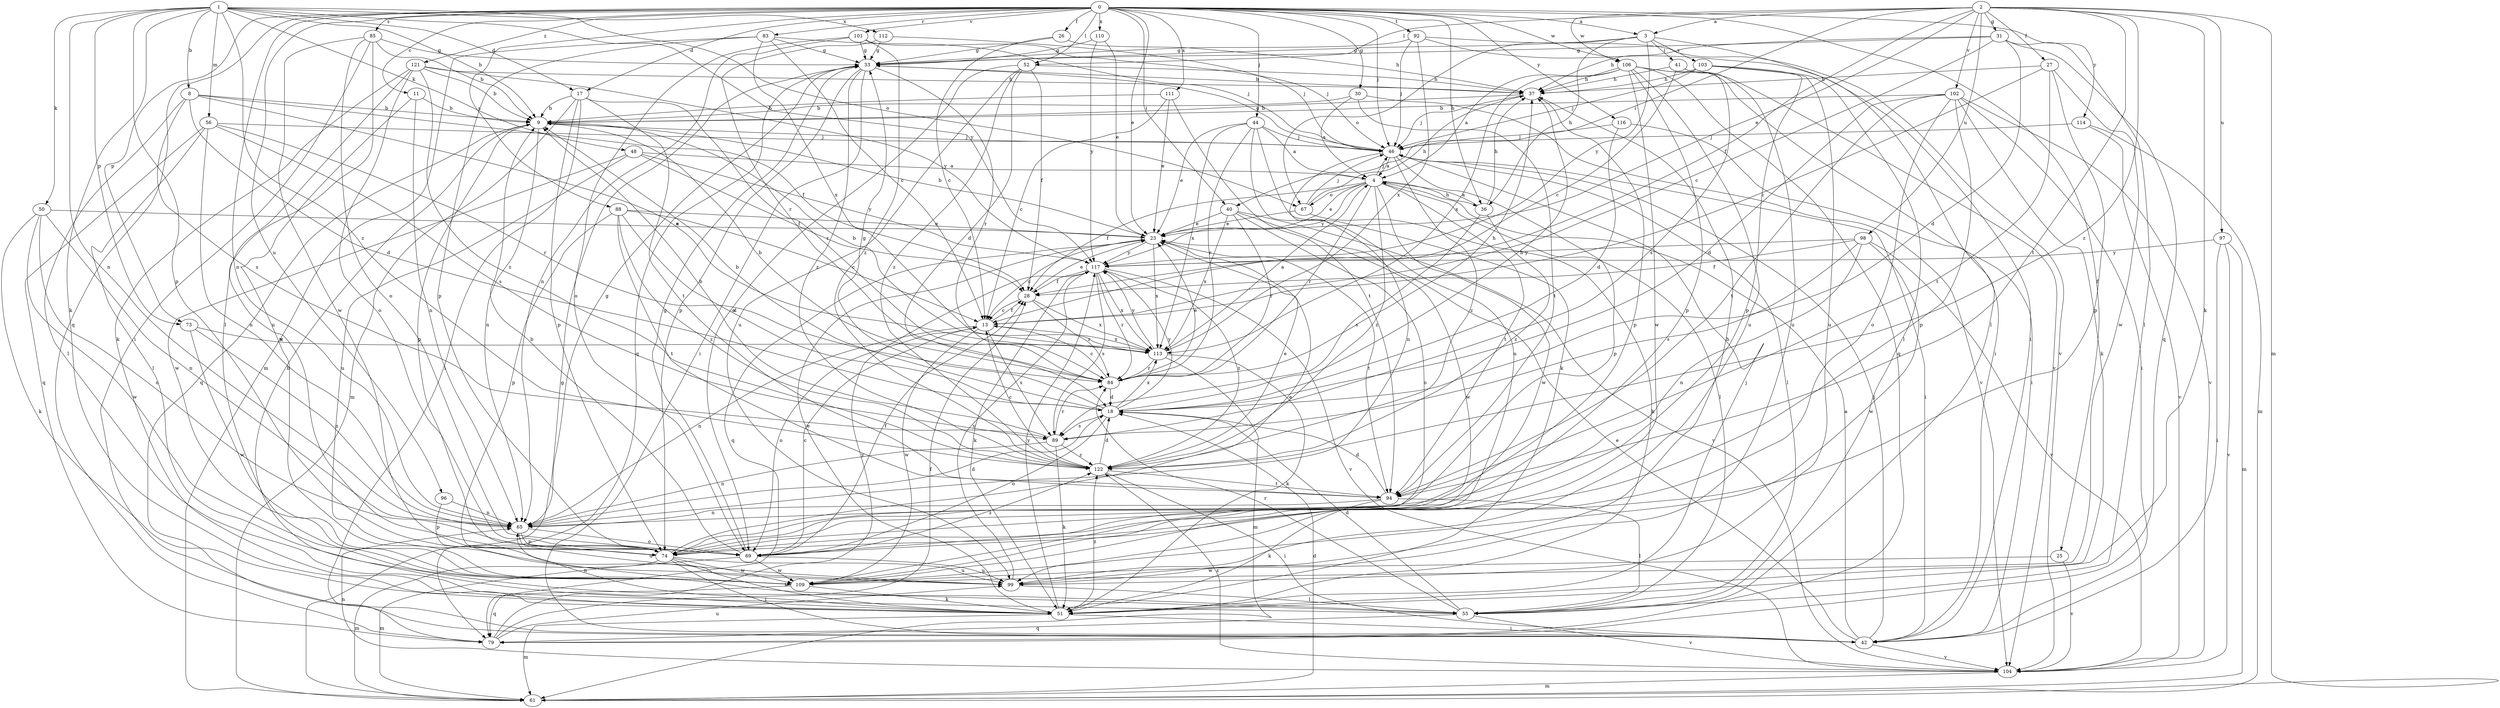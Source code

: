 strict digraph  {
0;
1;
2;
3;
4;
8;
9;
11;
13;
17;
18;
23;
25;
26;
27;
28;
30;
31;
33;
36;
37;
40;
41;
42;
44;
46;
48;
50;
51;
52;
55;
56;
61;
65;
67;
69;
73;
74;
79;
83;
84;
85;
88;
89;
92;
94;
96;
97;
98;
99;
101;
102;
103;
104;
106;
109;
110;
111;
112;
113;
114;
116;
117;
121;
122;
0 -> 3  [label=a];
0 -> 11  [label=c];
0 -> 17  [label=d];
0 -> 23  [label=e];
0 -> 25  [label=f];
0 -> 26  [label=f];
0 -> 30  [label=g];
0 -> 36  [label=h];
0 -> 40  [label=i];
0 -> 44  [label=j];
0 -> 46  [label=j];
0 -> 52  [label=l];
0 -> 65  [label=n];
0 -> 73  [label=p];
0 -> 79  [label=q];
0 -> 83  [label=r];
0 -> 85  [label=s];
0 -> 88  [label=s];
0 -> 92  [label=t];
0 -> 96  [label=u];
0 -> 101  [label=v];
0 -> 106  [label=w];
0 -> 110  [label=x];
0 -> 111  [label=x];
0 -> 114  [label=y];
0 -> 116  [label=y];
0 -> 121  [label=z];
1 -> 8  [label=b];
1 -> 9  [label=b];
1 -> 17  [label=d];
1 -> 48  [label=k];
1 -> 50  [label=k];
1 -> 51  [label=k];
1 -> 56  [label=m];
1 -> 65  [label=n];
1 -> 67  [label=o];
1 -> 73  [label=p];
1 -> 74  [label=p];
1 -> 112  [label=x];
1 -> 117  [label=y];
1 -> 122  [label=z];
2 -> 3  [label=a];
2 -> 23  [label=e];
2 -> 27  [label=f];
2 -> 28  [label=f];
2 -> 31  [label=g];
2 -> 40  [label=i];
2 -> 51  [label=k];
2 -> 52  [label=l];
2 -> 61  [label=m];
2 -> 94  [label=t];
2 -> 97  [label=u];
2 -> 98  [label=u];
2 -> 102  [label=v];
2 -> 106  [label=w];
2 -> 122  [label=z];
3 -> 33  [label=g];
3 -> 36  [label=h];
3 -> 41  [label=i];
3 -> 55  [label=l];
3 -> 67  [label=o];
3 -> 103  [label=v];
3 -> 117  [label=y];
4 -> 23  [label=e];
4 -> 28  [label=f];
4 -> 36  [label=h];
4 -> 46  [label=j];
4 -> 55  [label=l];
4 -> 67  [label=o];
4 -> 84  [label=r];
4 -> 94  [label=t];
4 -> 109  [label=w];
4 -> 117  [label=y];
4 -> 122  [label=z];
8 -> 9  [label=b];
8 -> 18  [label=d];
8 -> 28  [label=f];
8 -> 55  [label=l];
8 -> 89  [label=s];
8 -> 113  [label=x];
9 -> 46  [label=j];
9 -> 65  [label=n];
9 -> 74  [label=p];
9 -> 79  [label=q];
11 -> 9  [label=b];
11 -> 65  [label=n];
11 -> 109  [label=w];
13 -> 28  [label=f];
13 -> 65  [label=n];
13 -> 69  [label=o];
13 -> 89  [label=s];
13 -> 109  [label=w];
13 -> 113  [label=x];
17 -> 9  [label=b];
17 -> 42  [label=i];
17 -> 61  [label=m];
17 -> 74  [label=p];
17 -> 84  [label=r];
17 -> 94  [label=t];
18 -> 9  [label=b];
18 -> 33  [label=g];
18 -> 37  [label=h];
18 -> 69  [label=o];
18 -> 89  [label=s];
18 -> 113  [label=x];
18 -> 117  [label=y];
23 -> 9  [label=b];
23 -> 13  [label=c];
23 -> 79  [label=q];
23 -> 94  [label=t];
23 -> 113  [label=x];
23 -> 117  [label=y];
25 -> 104  [label=v];
25 -> 109  [label=w];
26 -> 13  [label=c];
26 -> 33  [label=g];
26 -> 37  [label=h];
27 -> 13  [label=c];
27 -> 37  [label=h];
27 -> 74  [label=p];
27 -> 94  [label=t];
27 -> 109  [label=w];
28 -> 13  [label=c];
28 -> 23  [label=e];
28 -> 84  [label=r];
28 -> 113  [label=x];
30 -> 4  [label=a];
30 -> 9  [label=b];
30 -> 94  [label=t];
30 -> 104  [label=v];
31 -> 13  [label=c];
31 -> 18  [label=d];
31 -> 33  [label=g];
31 -> 37  [label=h];
31 -> 55  [label=l];
31 -> 79  [label=q];
33 -> 37  [label=h];
33 -> 42  [label=i];
33 -> 74  [label=p];
33 -> 79  [label=q];
33 -> 84  [label=r];
33 -> 122  [label=z];
36 -> 4  [label=a];
36 -> 37  [label=h];
36 -> 89  [label=s];
36 -> 122  [label=z];
37 -> 9  [label=b];
37 -> 46  [label=j];
37 -> 74  [label=p];
40 -> 23  [label=e];
40 -> 69  [label=o];
40 -> 84  [label=r];
40 -> 104  [label=v];
40 -> 109  [label=w];
40 -> 113  [label=x];
41 -> 13  [label=c];
41 -> 37  [label=h];
41 -> 89  [label=s];
41 -> 99  [label=u];
42 -> 4  [label=a];
42 -> 23  [label=e];
42 -> 46  [label=j];
42 -> 104  [label=v];
44 -> 4  [label=a];
44 -> 23  [label=e];
44 -> 46  [label=j];
44 -> 51  [label=k];
44 -> 84  [label=r];
44 -> 99  [label=u];
44 -> 113  [label=x];
46 -> 4  [label=a];
46 -> 33  [label=g];
46 -> 42  [label=i];
46 -> 55  [label=l];
46 -> 65  [label=n];
46 -> 74  [label=p];
46 -> 122  [label=z];
48 -> 4  [label=a];
48 -> 28  [label=f];
48 -> 99  [label=u];
48 -> 109  [label=w];
48 -> 117  [label=y];
50 -> 23  [label=e];
50 -> 51  [label=k];
50 -> 65  [label=n];
50 -> 69  [label=o];
50 -> 109  [label=w];
51 -> 9  [label=b];
51 -> 23  [label=e];
51 -> 42  [label=i];
51 -> 46  [label=j];
51 -> 61  [label=m];
51 -> 65  [label=n];
51 -> 117  [label=y];
51 -> 122  [label=z];
52 -> 18  [label=d];
52 -> 28  [label=f];
52 -> 37  [label=h];
52 -> 69  [label=o];
52 -> 99  [label=u];
52 -> 122  [label=z];
55 -> 18  [label=d];
55 -> 79  [label=q];
55 -> 84  [label=r];
55 -> 104  [label=v];
56 -> 46  [label=j];
56 -> 55  [label=l];
56 -> 65  [label=n];
56 -> 79  [label=q];
56 -> 84  [label=r];
56 -> 89  [label=s];
61 -> 18  [label=d];
61 -> 33  [label=g];
65 -> 18  [label=d];
65 -> 33  [label=g];
65 -> 69  [label=o];
65 -> 74  [label=p];
65 -> 99  [label=u];
67 -> 23  [label=e];
67 -> 37  [label=h];
67 -> 46  [label=j];
67 -> 51  [label=k];
69 -> 9  [label=b];
69 -> 13  [label=c];
69 -> 28  [label=f];
69 -> 33  [label=g];
69 -> 61  [label=m];
69 -> 99  [label=u];
69 -> 109  [label=w];
69 -> 122  [label=z];
73 -> 65  [label=n];
73 -> 109  [label=w];
73 -> 113  [label=x];
74 -> 23  [label=e];
74 -> 42  [label=i];
74 -> 51  [label=k];
74 -> 61  [label=m];
74 -> 99  [label=u];
74 -> 109  [label=w];
79 -> 28  [label=f];
79 -> 99  [label=u];
79 -> 117  [label=y];
83 -> 13  [label=c];
83 -> 33  [label=g];
83 -> 46  [label=j];
83 -> 61  [label=m];
83 -> 74  [label=p];
83 -> 113  [label=x];
84 -> 9  [label=b];
84 -> 13  [label=c];
84 -> 18  [label=d];
84 -> 23  [label=e];
84 -> 37  [label=h];
85 -> 9  [label=b];
85 -> 33  [label=g];
85 -> 42  [label=i];
85 -> 55  [label=l];
85 -> 69  [label=o];
85 -> 109  [label=w];
88 -> 13  [label=c];
88 -> 18  [label=d];
88 -> 23  [label=e];
88 -> 74  [label=p];
88 -> 94  [label=t];
88 -> 122  [label=z];
89 -> 9  [label=b];
89 -> 51  [label=k];
89 -> 65  [label=n];
89 -> 84  [label=r];
89 -> 122  [label=z];
92 -> 33  [label=g];
92 -> 42  [label=i];
92 -> 46  [label=j];
92 -> 104  [label=v];
92 -> 113  [label=x];
94 -> 18  [label=d];
94 -> 51  [label=k];
94 -> 55  [label=l];
94 -> 65  [label=n];
96 -> 65  [label=n];
96 -> 74  [label=p];
97 -> 42  [label=i];
97 -> 61  [label=m];
97 -> 104  [label=v];
97 -> 117  [label=y];
98 -> 28  [label=f];
98 -> 65  [label=n];
98 -> 89  [label=s];
98 -> 104  [label=v];
98 -> 109  [label=w];
98 -> 117  [label=y];
99 -> 37  [label=h];
99 -> 55  [label=l];
99 -> 117  [label=y];
101 -> 33  [label=g];
101 -> 46  [label=j];
101 -> 65  [label=n];
101 -> 69  [label=o];
101 -> 122  [label=z];
102 -> 9  [label=b];
102 -> 18  [label=d];
102 -> 42  [label=i];
102 -> 51  [label=k];
102 -> 69  [label=o];
102 -> 74  [label=p];
102 -> 94  [label=t];
102 -> 104  [label=v];
103 -> 37  [label=h];
103 -> 46  [label=j];
103 -> 55  [label=l];
103 -> 74  [label=p];
103 -> 99  [label=u];
104 -> 61  [label=m];
104 -> 65  [label=n];
104 -> 122  [label=z];
106 -> 4  [label=a];
106 -> 37  [label=h];
106 -> 42  [label=i];
106 -> 74  [label=p];
106 -> 79  [label=q];
106 -> 99  [label=u];
106 -> 104  [label=v];
106 -> 109  [label=w];
106 -> 113  [label=x];
109 -> 51  [label=k];
109 -> 79  [label=q];
110 -> 23  [label=e];
110 -> 33  [label=g];
110 -> 117  [label=y];
111 -> 9  [label=b];
111 -> 13  [label=c];
111 -> 23  [label=e];
111 -> 94  [label=t];
112 -> 33  [label=g];
112 -> 46  [label=j];
112 -> 84  [label=r];
113 -> 4  [label=a];
113 -> 9  [label=b];
113 -> 51  [label=k];
113 -> 61  [label=m];
113 -> 84  [label=r];
113 -> 117  [label=y];
114 -> 46  [label=j];
114 -> 61  [label=m];
114 -> 104  [label=v];
116 -> 18  [label=d];
116 -> 42  [label=i];
116 -> 46  [label=j];
117 -> 28  [label=f];
117 -> 51  [label=k];
117 -> 84  [label=r];
117 -> 89  [label=s];
117 -> 104  [label=v];
117 -> 113  [label=x];
117 -> 122  [label=z];
121 -> 9  [label=b];
121 -> 37  [label=h];
121 -> 51  [label=k];
121 -> 69  [label=o];
121 -> 99  [label=u];
121 -> 117  [label=y];
121 -> 122  [label=z];
122 -> 13  [label=c];
122 -> 18  [label=d];
122 -> 23  [label=e];
122 -> 42  [label=i];
122 -> 94  [label=t];
}
